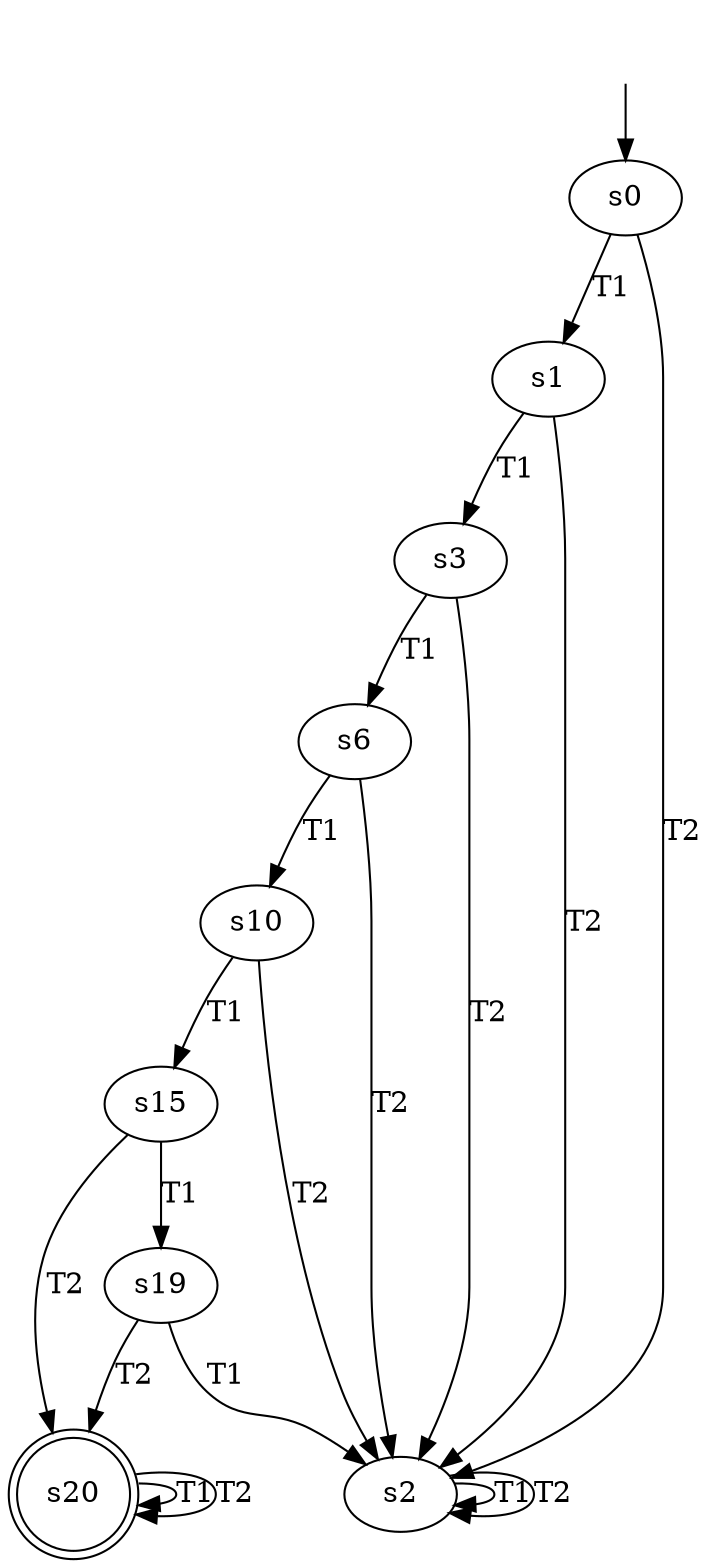 digraph result {
s0 [label="s0"];
s1 [label="s1"];
s2 [label="s2"];
s3 [label="s3"];
s6 [label="s6"];
s10 [label="s10"];
s15 [label="s15"];
s19 [label="s19"];
s20 [label="s20", shape=doublecircle];
s0 -> s1  [label="T1"];
s0 -> s2  [label="T2"];
s1 -> s3  [label="T1"];
s1 -> s2  [label="T2"];
s2 -> s2  [label="T1"];
s2 -> s2  [label="T2"];
s3 -> s6  [label="T1"];
s3 -> s2  [label="T2"];
s6 -> s10  [label="T1"];
s6 -> s2  [label="T2"];
s10 -> s15  [label="T1"];
s10 -> s2  [label="T2"];
s15 -> s19  [label="T1"];
s15 -> s20  [label="T2"];
s19 -> s2  [label="T1"];
s19 -> s20  [label="T2"];
s20 -> s20  [label="T1"];
s20 -> s20  [label="T2"];
__start0 [label="", shape=none];
__start0 -> s0  [label=""];
}
